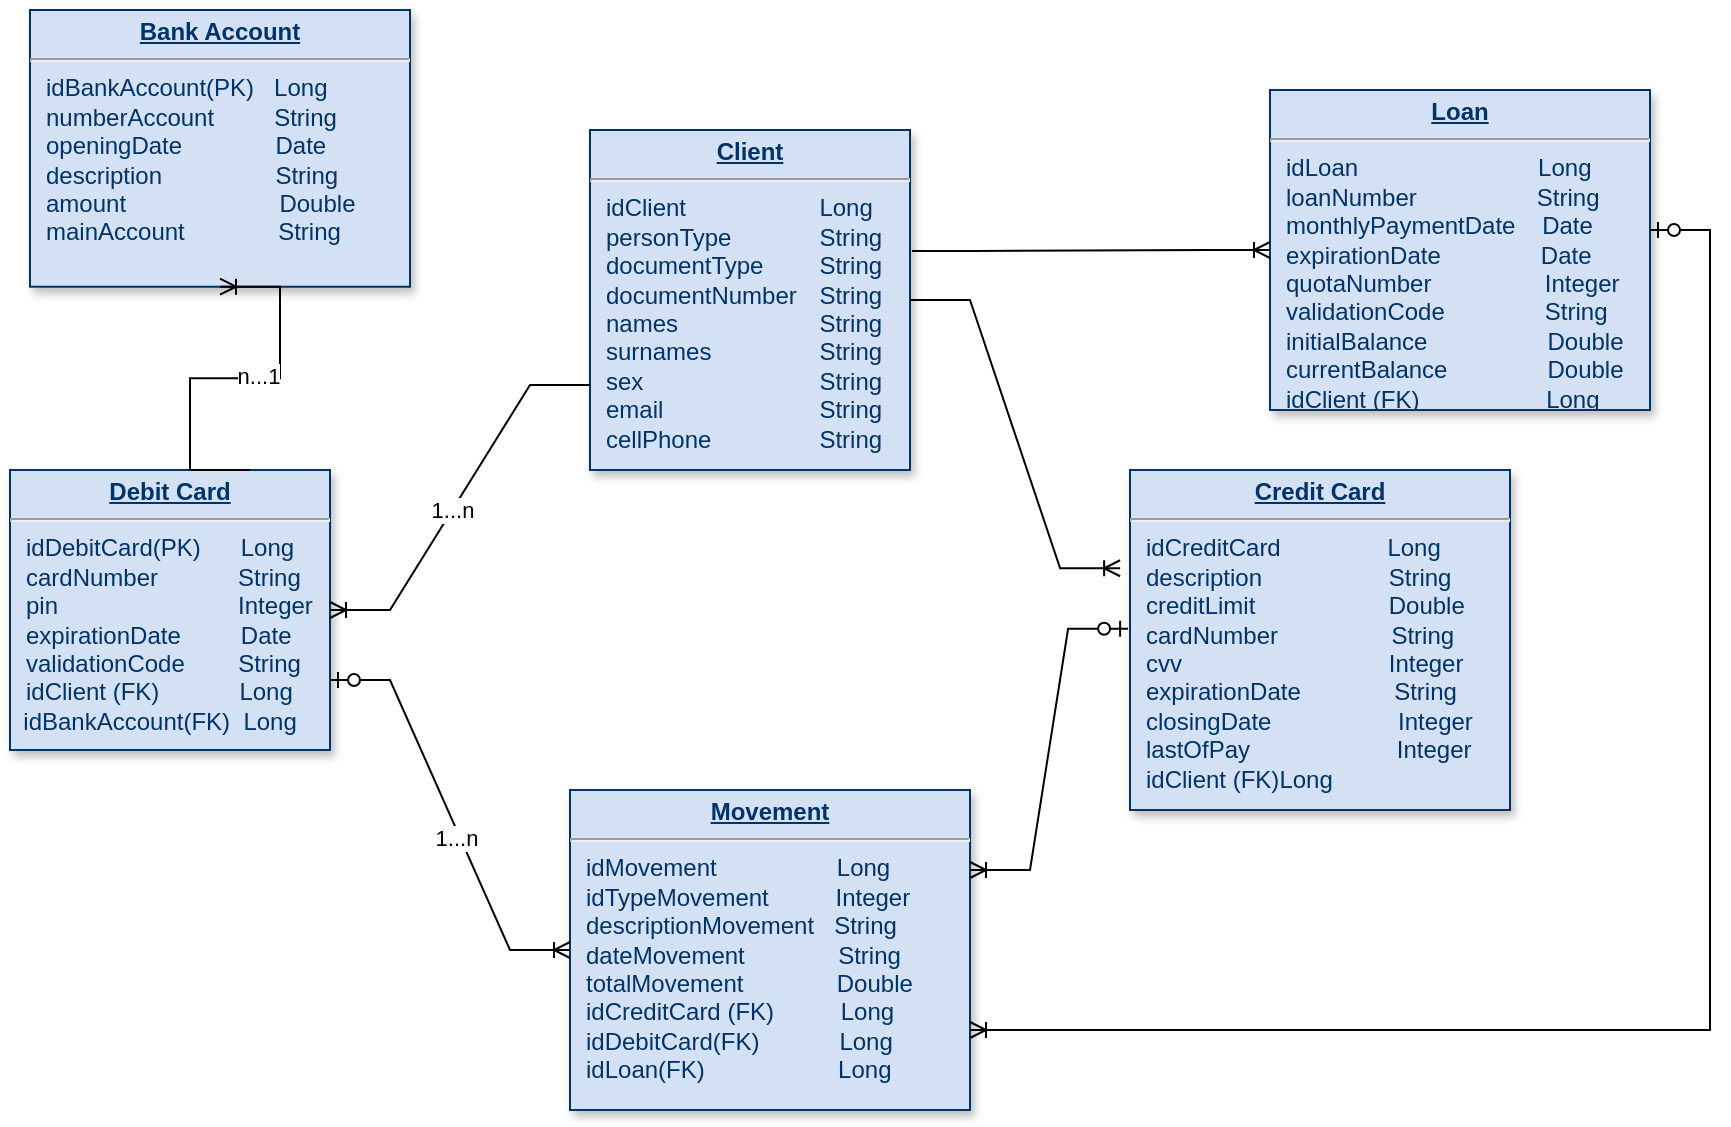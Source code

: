 <mxfile version="20.8.19" type="device"><diagram name="Page-1" id="efa7a0a1-bf9b-a30e-e6df-94a7791c09e9"><mxGraphModel dx="1120" dy="452" grid="1" gridSize="10" guides="1" tooltips="1" connect="1" arrows="1" fold="1" page="1" pageScale="1" pageWidth="826" pageHeight="1169" background="none" math="0" shadow="0"><root><mxCell id="0"/><mxCell id="1" parent="0"/><mxCell id="22" value="&lt;p style=&quot;margin: 0px; margin-top: 4px; text-align: center; text-decoration: underline;&quot;&gt;&lt;b&gt;Loan&lt;/b&gt;&lt;/p&gt;&lt;hr&gt;&lt;p style=&quot;margin: 0px; margin-left: 8px;&quot;&gt;idLoan&amp;nbsp; &amp;nbsp; &amp;nbsp; &amp;nbsp; &amp;nbsp; &amp;nbsp; &amp;nbsp; &amp;nbsp; &amp;nbsp; &amp;nbsp; &amp;nbsp; &amp;nbsp; &amp;nbsp; &amp;nbsp;Long&lt;/p&gt;&lt;p style=&quot;margin: 0px; margin-left: 8px;&quot;&gt;loanNumber&lt;span style=&quot;&quot;&gt;&amp;nbsp; &amp;nbsp; &amp;nbsp; &amp;nbsp; &amp;nbsp; &amp;nbsp; &amp;nbsp; &amp;nbsp; &amp;nbsp; &lt;/span&gt;String&lt;/p&gt;&lt;p style=&quot;margin: 0px; margin-left: 8px;&quot;&gt;monthlyPaymentDate&lt;span style=&quot;&quot;&gt;&amp;nbsp; &amp;nbsp;&amp;nbsp;&lt;/span&gt;Date&lt;/p&gt;&lt;p style=&quot;margin: 0px; margin-left: 8px;&quot;&gt;expirationDate&lt;span style=&quot;&quot;&gt;&amp;nbsp; &amp;nbsp; &amp;nbsp; &amp;nbsp; &amp;nbsp; &amp;nbsp; &amp;nbsp; &amp;nbsp;&lt;/span&gt;Date&lt;/p&gt;&lt;p style=&quot;margin: 0px; margin-left: 8px;&quot;&gt;quotaNumber&lt;span style=&quot;&quot;&gt;&amp;nbsp; &amp;nbsp; &amp;nbsp; &amp;nbsp; &amp;nbsp; &amp;nbsp; &amp;nbsp; &amp;nbsp; &amp;nbsp;&lt;/span&gt;Integer&lt;/p&gt;&lt;p style=&quot;margin: 0px; margin-left: 8px;&quot;&gt;validationCode&lt;span style=&quot;&quot;&gt;&amp;nbsp; &amp;nbsp; &amp;nbsp; &amp;nbsp; &amp;nbsp; &amp;nbsp; &amp;nbsp; &amp;nbsp;&lt;/span&gt;String&lt;/p&gt;&lt;p style=&quot;margin: 0px; margin-left: 8px;&quot;&gt;initialBalance&lt;span style=&quot;&quot;&gt;&amp;nbsp; &amp;nbsp; &amp;nbsp; &amp;nbsp; &amp;nbsp; &amp;nbsp; &amp;nbsp; &amp;nbsp; &amp;nbsp;&amp;nbsp;&lt;/span&gt;Double&lt;/p&gt;&lt;p style=&quot;margin: 0px; margin-left: 8px;&quot;&gt;currentBalance&lt;span style=&quot;&quot;&gt;&amp;nbsp; &amp;nbsp; &amp;nbsp; &amp;nbsp; &amp;nbsp; &amp;nbsp; &amp;nbsp; &amp;nbsp;&lt;/span&gt;Double&lt;/p&gt;&lt;p style=&quot;margin: 0px; margin-left: 8px;&quot;&gt;idClient&lt;span style=&quot;border-color: var(--border-color); background-color: initial;&quot;&gt;&amp;nbsp;(FK)&lt;span style=&quot;border-color: var(--border-color);&quot;&gt;&amp;nbsp; &amp;nbsp; &amp;nbsp; &amp;nbsp; &amp;nbsp; &amp;nbsp; &amp;nbsp; &amp;nbsp; &amp;nbsp; &amp;nbsp;&lt;/span&gt;&lt;/span&gt;&lt;span style=&quot;border-color: var(--border-color); background-color: initial;&quot;&gt;Long&lt;/span&gt;&lt;br&gt;&lt;/p&gt;" style="verticalAlign=top;align=left;overflow=fill;fontSize=12;fontFamily=Helvetica;html=1;strokeColor=#003366;shadow=1;fillColor=#D4E1F5;fontColor=#003366" parent="1" vertex="1"><mxGeometry x="730" y="60" width="190" height="160" as="geometry"/></mxCell><mxCell id="23" value="&lt;p style=&quot;margin: 0px; margin-top: 4px; text-align: center; text-decoration: underline;&quot;&gt;&lt;b&gt;Bank Account&lt;/b&gt;&lt;/p&gt;&lt;hr&gt;&lt;p style=&quot;margin: 0px; margin-left: 8px;&quot;&gt;idBankAccount(PK)&amp;nbsp; &amp;nbsp;Long&lt;/p&gt;&lt;p style=&quot;margin: 0px; margin-left: 8px;&quot;&gt;numberAccount&amp;nbsp; &amp;nbsp; &amp;nbsp; &amp;nbsp; &amp;nbsp;&lt;span style=&quot;&quot;&gt;&lt;/span&gt;String&lt;/p&gt;&lt;p style=&quot;margin: 0px; margin-left: 8px;&quot;&gt;openingDate&amp;nbsp; &amp;nbsp; &amp;nbsp; &amp;nbsp; &amp;nbsp; &amp;nbsp; &amp;nbsp;&amp;nbsp;&lt;span style=&quot;&quot;&gt;&lt;/span&gt;Date&lt;/p&gt;&lt;p style=&quot;margin: 0px; margin-left: 8px;&quot;&gt;description&amp;nbsp; &amp;nbsp; &amp;nbsp; &amp;nbsp; &amp;nbsp; &amp;nbsp; &amp;nbsp; &amp;nbsp; &amp;nbsp;&lt;span style=&quot;&quot;&gt;&lt;/span&gt;String&lt;/p&gt;&lt;p style=&quot;margin: 0px; margin-left: 8px;&quot;&gt;amount&amp;nbsp; &amp;nbsp; &amp;nbsp; &amp;nbsp; &amp;nbsp; &amp;nbsp; &amp;nbsp; &amp;nbsp; &amp;nbsp; &amp;nbsp; &amp;nbsp; &amp;nbsp;&lt;span style=&quot;&quot;&gt;&lt;/span&gt;Double&lt;/p&gt;&lt;p style=&quot;margin: 0px; margin-left: 8px;&quot;&gt;mainAccount&lt;span style=&quot;&quot;&gt;&amp;nbsp; &amp;nbsp; &amp;nbsp; &amp;nbsp; &amp;nbsp; &amp;nbsp; &amp;nbsp;&amp;nbsp;&lt;/span&gt;String&lt;/p&gt;" style="verticalAlign=top;align=left;overflow=fill;fontSize=12;fontFamily=Helvetica;html=1;strokeColor=#003366;shadow=1;fillColor=#D4E1F5;fontColor=#003366" parent="1" vertex="1"><mxGeometry x="110" y="20" width="190" height="138.36" as="geometry"/></mxCell><mxCell id="24" value="&lt;p style=&quot;margin: 0px; margin-top: 4px; text-align: center; text-decoration: underline;&quot;&gt;&lt;b&gt;Debit Card&lt;/b&gt;&lt;/p&gt;&lt;hr&gt;&lt;p style=&quot;margin: 0px; margin-left: 8px;&quot;&gt;idDebitCard(PK)&amp;nbsp; &amp;nbsp; &amp;nbsp; Long&lt;/p&gt;&lt;p style=&quot;margin: 0px; margin-left: 8px;&quot;&gt;cardNumber&lt;span style=&quot;&quot;&gt;&amp;nbsp; &amp;nbsp; &amp;nbsp; &amp;nbsp; &amp;nbsp; &amp;nbsp; &lt;/span&gt;String&lt;/p&gt;&lt;p style=&quot;margin: 0px; margin-left: 8px;&quot;&gt;pin&lt;span style=&quot;&quot;&gt;&amp;nbsp; &amp;nbsp; &amp;nbsp; &amp;nbsp; &amp;nbsp; &amp;nbsp; &amp;nbsp; &amp;nbsp; &amp;nbsp; &amp;nbsp; &amp;nbsp; &amp;nbsp; &amp;nbsp; &amp;nbsp;&lt;/span&gt;Integer&lt;span style=&quot;&quot;&gt;&#9;&lt;/span&gt;&lt;/p&gt;&lt;p style=&quot;margin: 0px; margin-left: 8px;&quot;&gt;expirationDate&lt;span style=&quot;&quot;&gt;&amp;nbsp; &amp;nbsp; &amp;nbsp; &amp;nbsp; &amp;nbsp;&lt;/span&gt;Date&lt;/p&gt;&lt;p style=&quot;margin: 0px; margin-left: 8px;&quot;&gt;validationCode&lt;span style=&quot;&quot;&gt;&amp;nbsp; &amp;nbsp; &amp;nbsp; &amp;nbsp; &lt;/span&gt;String&lt;/p&gt;&lt;p style=&quot;margin: 0px; margin-left: 8px;&quot;&gt;idClient (FK)&amp;nbsp; &amp;nbsp; &amp;nbsp; &amp;nbsp; &amp;nbsp; &amp;nbsp; Long&lt;/p&gt;&amp;nbsp; idBankAccount(FK)&amp;nbsp; Long&lt;span style=&quot;background-color: initial;&quot;&gt;&lt;br&gt;&amp;nbsp; &amp;nbsp; &amp;nbsp; &amp;nbsp; &amp;nbsp; &amp;nbsp; &amp;nbsp;&amp;nbsp;&lt;/span&gt;&lt;br&gt;&lt;div&gt;&lt;br&gt;&lt;/div&gt;" style="verticalAlign=top;align=left;overflow=fill;fontSize=12;fontFamily=Helvetica;html=1;strokeColor=#003366;shadow=1;fillColor=#D4E1F5;fontColor=#003366" parent="1" vertex="1"><mxGeometry x="100" y="250" width="160" height="140" as="geometry"/></mxCell><mxCell id="25" value="&lt;p style=&quot;margin: 0px; margin-top: 4px; text-align: center; text-decoration: underline;&quot;&gt;&lt;b&gt;Client&lt;/b&gt;&lt;/p&gt;&lt;hr&gt;&lt;p style=&quot;margin: 0px; margin-left: 8px;&quot;&gt;&lt;span style=&quot;background-color: initial;&quot;&gt;idClient&lt;/span&gt;&lt;span style=&quot;background-color: initial;&quot;&gt;&#9;&lt;span style=&quot;white-space: pre;&quot;&gt;&#9;&lt;/span&gt;&lt;span style=&quot;white-space: pre;&quot;&gt;&#9;&lt;/span&gt;&lt;span style=&quot;white-space: pre;&quot;&gt;&#9;&lt;/span&gt;&lt;/span&gt;&lt;span style=&quot;background-color: initial;&quot;&gt;Long&lt;/span&gt;&lt;/p&gt;&lt;p style=&quot;margin: 0px; margin-left: 8px;&quot;&gt;personType&lt;span style=&quot;&quot;&gt;&#9;&lt;span style=&quot;white-space: pre;&quot;&gt;&#9;&lt;/span&gt;&lt;span style=&quot;white-space: pre;&quot;&gt;&#9;&lt;/span&gt;&lt;/span&gt;String&lt;/p&gt;&lt;p style=&quot;margin: 0px; margin-left: 8px;&quot;&gt;documentType&amp;nbsp; &lt;span style=&quot;white-space: pre;&quot;&gt;&#9;&lt;/span&gt;String&lt;/p&gt;&lt;p style=&quot;margin: 0px; margin-left: 8px;&quot;&gt;documentNumber &lt;span style=&quot;white-space: pre;&quot;&gt;&#9;&lt;/span&gt;String&lt;/p&gt;&lt;p style=&quot;margin: 0px; margin-left: 8px;&quot;&gt;names&amp;nbsp; &amp;nbsp; &amp;nbsp; &amp;nbsp; &lt;span style=&quot;white-space: pre;&quot;&gt;&#9;&lt;/span&gt;&lt;span style=&quot;white-space: pre;&quot;&gt;&#9;&lt;/span&gt;String&lt;/p&gt;&lt;p style=&quot;margin: 0px; margin-left: 8px;&quot;&gt;surnames&amp;nbsp; &amp;nbsp; &amp;nbsp;&lt;span style=&quot;&quot;&gt;&#9;&lt;span style=&quot;white-space: pre;&quot;&gt;&#9;&lt;/span&gt;&lt;span style=&quot;white-space: pre;&quot;&gt;&#9;&lt;/span&gt;&lt;/span&gt;String&lt;/p&gt;&lt;p style=&quot;margin: 0px; margin-left: 8px;&quot;&gt;sex&amp;nbsp; &amp;nbsp; &amp;nbsp; &amp;nbsp; &amp;nbsp; &lt;span style=&quot;white-space: pre;&quot;&gt;&#9;&lt;/span&gt;&lt;span style=&quot;white-space: pre;&quot;&gt;&#9;&lt;/span&gt;String&lt;/p&gt;&lt;p style=&quot;margin: 0px; margin-left: 8px;&quot;&gt;email&amp;nbsp; &amp;nbsp; &amp;nbsp; &amp;nbsp; &lt;span style=&quot;white-space: pre;&quot;&gt;&#9;&lt;/span&gt;&lt;span style=&quot;white-space: pre;&quot;&gt;&#9;&lt;/span&gt;String&lt;/p&gt;&lt;p style=&quot;margin: 0px; margin-left: 8px;&quot;&gt;cellPhone&amp;nbsp; &amp;nbsp; &lt;span style=&quot;white-space: pre;&quot;&gt;&#9;&lt;/span&gt;&lt;span style=&quot;white-space: pre;&quot;&gt;&#9;&lt;/span&gt;String&lt;/p&gt;&lt;p style=&quot;margin: 0px; margin-left: 8px;&quot;&gt;&lt;br&gt;&lt;/p&gt;&lt;p style=&quot;margin: 0px; margin-left: 8px;&quot;&gt;&lt;br&gt;&lt;/p&gt;" style="verticalAlign=top;align=left;overflow=fill;fontSize=12;fontFamily=Helvetica;html=1;strokeColor=#003366;shadow=1;fillColor=#D4E1F5;fontColor=#003366" parent="1" vertex="1"><mxGeometry x="390" y="80" width="160" height="170" as="geometry"/></mxCell><mxCell id="29" value="&lt;p style=&quot;margin: 0px; margin-top: 4px; text-align: center; text-decoration: underline;&quot;&gt;&lt;b&gt;Credit Card&lt;/b&gt;&lt;/p&gt;&lt;hr&gt;&lt;p style=&quot;margin: 0px; margin-left: 8px;&quot;&gt;idCreditCard&amp;nbsp; &amp;nbsp; &amp;nbsp; &amp;nbsp; &amp;nbsp; &amp;nbsp; &amp;nbsp; &amp;nbsp; Long&lt;/p&gt;&lt;p style=&quot;margin: 0px; margin-left: 8px;&quot;&gt;description&lt;span style=&quot;&quot;&gt;&#9;&lt;/span&gt;&lt;span style=&quot;&quot;&gt;&#9;&lt;/span&gt;&amp;nbsp; &amp;nbsp; &amp;nbsp; &amp;nbsp; &amp;nbsp; &amp;nbsp; &amp;nbsp; &amp;nbsp; &amp;nbsp; String&lt;br&gt;&lt;/p&gt;&lt;p style=&quot;margin: 0px; margin-left: 8px;&quot;&gt;creditLimit&amp;nbsp; &amp;nbsp; &amp;nbsp; &amp;nbsp; &amp;nbsp; &amp;nbsp; &amp;nbsp; &amp;nbsp; &amp;nbsp; &amp;nbsp;&amp;nbsp;Double&lt;br&gt;&lt;/p&gt;&lt;p style=&quot;margin: 0px; margin-left: 8px;&quot;&gt;cardNumber&lt;span style=&quot;&quot;&gt;&amp;nbsp; &amp;nbsp; &amp;nbsp; &amp;nbsp; &amp;nbsp; &amp;nbsp; &amp;nbsp; &amp;nbsp; &amp;nbsp;&lt;/span&gt;String&lt;/p&gt;&lt;p style=&quot;margin: 0px; margin-left: 8px;&quot;&gt;&lt;span style=&quot;&quot;&gt;cvv&amp;nbsp; &amp;nbsp; &amp;nbsp; &amp;nbsp; &amp;nbsp; &amp;nbsp; &amp;nbsp; &amp;nbsp; &amp;nbsp; &amp;nbsp; &amp;nbsp; &amp;nbsp; &amp;nbsp; &amp;nbsp; &amp;nbsp; &amp;nbsp;&lt;/span&gt;Integer&lt;/p&gt;&lt;p style=&quot;margin: 0px; margin-left: 8px;&quot;&gt;expirationDate&lt;span style=&quot;&quot;&gt;&amp;nbsp; &amp;nbsp; &amp;nbsp; &amp;nbsp; &amp;nbsp; &amp;nbsp; &amp;nbsp; String&lt;/span&gt;&lt;/p&gt;&lt;p style=&quot;margin: 0px; margin-left: 8px;&quot;&gt;closingDate&lt;span style=&quot;&quot;&gt;&amp;nbsp; &amp;nbsp; &amp;nbsp; &amp;nbsp; &amp;nbsp; &amp;nbsp; &amp;nbsp; &amp;nbsp; &amp;nbsp; &amp;nbsp;Integer&lt;/span&gt;&lt;/p&gt;&lt;p style=&quot;margin: 0px; margin-left: 8px;&quot;&gt;&lt;span style=&quot;&quot;&gt;lastOfPay&lt;span style=&quot;&quot;&gt;&#9;&lt;/span&gt;&lt;span style=&quot;&quot;&gt;&#9;&lt;/span&gt;&amp;nbsp; &amp;nbsp; &amp;nbsp; &amp;nbsp; &amp;nbsp; &amp;nbsp; &amp;nbsp; &amp;nbsp; &amp;nbsp; &amp;nbsp; &amp;nbsp;Integer&lt;/span&gt;&lt;/p&gt;&lt;p style=&quot;margin: 0px; margin-left: 8px;&quot;&gt;idClient&amp;nbsp;(FK)&lt;span style=&quot;border-color: var(--border-color); background-color: initial;&quot;&gt;&lt;/span&gt;&lt;span style=&quot;border-color: var(--border-color); background-color: initial;&quot;&gt;Long&lt;/span&gt;&lt;br&gt;&lt;/p&gt;" style="verticalAlign=top;align=left;overflow=fill;fontSize=12;fontFamily=Helvetica;html=1;strokeColor=#003366;shadow=1;fillColor=#D4E1F5;fontColor=#003366" parent="1" vertex="1"><mxGeometry x="660" y="250" width="190" height="170" as="geometry"/></mxCell><mxCell id="0JvgfFS3--CC_3Sar46_-112" value="&lt;p style=&quot;margin: 0px; margin-top: 4px; text-align: center; text-decoration: underline;&quot;&gt;&lt;b&gt;Movement&lt;/b&gt;&lt;/p&gt;&lt;hr&gt;&lt;p style=&quot;margin: 0px; margin-left: 8px;&quot;&gt;idMovement&amp;nbsp; &amp;nbsp; &amp;nbsp; &amp;nbsp; &amp;nbsp; &amp;nbsp;&lt;span style=&quot;&quot;&gt;&amp;nbsp; &amp;nbsp; &amp;nbsp; &amp;nbsp;&lt;/span&gt;Long&lt;/p&gt;&lt;p style=&quot;margin: 0px; margin-left: 8px;&quot;&gt;&lt;span style=&quot;background-color: initial;&quot;&gt;idTypeMovement&lt;span style=&quot;&quot;&gt;&amp;nbsp; &amp;nbsp; &amp;nbsp; &amp;nbsp; &amp;nbsp;&amp;nbsp;&lt;/span&gt;&lt;span style=&quot;&quot;&gt;&lt;/span&gt;Integer&lt;/span&gt;&lt;/p&gt;&lt;p style=&quot;margin: 0px; margin-left: 8px;&quot;&gt;descriptionMovement&lt;span style=&quot;&quot;&gt;&amp;nbsp; &amp;nbsp;&lt;/span&gt;String&lt;/p&gt;&lt;p style=&quot;margin: 0px; margin-left: 8px;&quot;&gt;dateMovement&lt;span style=&quot;&quot;&gt;&amp;nbsp; &amp;nbsp; &amp;nbsp; &amp;nbsp; &amp;nbsp; &amp;nbsp; &amp;nbsp;&amp;nbsp;&lt;/span&gt;&lt;span style=&quot;&quot;&gt;&lt;/span&gt;String&lt;/p&gt;&lt;p style=&quot;margin: 0px; margin-left: 8px;&quot;&gt;totalMovement&lt;span style=&quot;&quot;&gt;&amp;nbsp; &amp;nbsp; &amp;nbsp; &amp;nbsp; &amp;nbsp; &amp;nbsp; &amp;nbsp;&amp;nbsp;&lt;/span&gt;&lt;span style=&quot;&quot;&gt;&lt;/span&gt;Double&lt;/p&gt;&lt;p style=&quot;margin: 0px; margin-left: 8px;&quot;&gt;idCreditCard&lt;span style=&quot;&quot;&gt;&amp;nbsp;(&lt;/span&gt;&lt;span style=&quot;&quot;&gt;&lt;/span&gt;&lt;span style=&quot;&quot;&gt;&lt;/span&gt;FK)&amp;nbsp; &amp;nbsp; &amp;nbsp; &amp;nbsp; &amp;nbsp; Long&lt;/p&gt;&lt;p style=&quot;margin: 0px; margin-left: 8px;&quot;&gt;idDebitCard(FK)&amp;nbsp; &amp;nbsp; &amp;nbsp; &amp;nbsp; &amp;nbsp; &amp;nbsp; Long&lt;br&gt;&lt;/p&gt;&lt;p style=&quot;margin: 0px; margin-left: 8px;&quot;&gt;idLoan(FK)&amp;nbsp; &amp;nbsp; &amp;nbsp; &amp;nbsp; &amp;nbsp; &amp;nbsp; &amp;nbsp; &amp;nbsp; &amp;nbsp; &amp;nbsp; Long&lt;br&gt;&lt;/p&gt;" style="verticalAlign=top;align=left;overflow=fill;fontSize=12;fontFamily=Helvetica;html=1;strokeColor=#003366;shadow=1;fillColor=#D4E1F5;fontColor=#003366" parent="1" vertex="1"><mxGeometry x="380" y="410" width="200" height="160" as="geometry"/></mxCell><mxCell id="P33aBQepxVh9hwCYxy_W-117" value="" style="edgeStyle=entityRelationEdgeStyle;fontSize=12;html=1;endArrow=ERoneToMany;rounded=0;entryX=0;entryY=0.5;entryDx=0;entryDy=0;exitX=1.006;exitY=0.356;exitDx=0;exitDy=0;exitPerimeter=0;" parent="1" source="25" target="22" edge="1"><mxGeometry width="100" height="100" relative="1" as="geometry"><mxPoint x="250" y="210" as="sourcePoint"/><mxPoint x="350" y="110" as="targetPoint"/></mxGeometry></mxCell><mxCell id="P33aBQepxVh9hwCYxy_W-118" value="" style="edgeStyle=entityRelationEdgeStyle;fontSize=12;html=1;endArrow=ERoneToMany;rounded=0;entryX=-0.026;entryY=0.289;entryDx=0;entryDy=0;entryPerimeter=0;exitX=1;exitY=0.5;exitDx=0;exitDy=0;" parent="1" source="25" target="29" edge="1"><mxGeometry width="100" height="100" relative="1" as="geometry"><mxPoint x="570" y="330" as="sourcePoint"/><mxPoint x="670" y="230" as="targetPoint"/></mxGeometry></mxCell><mxCell id="P33aBQepxVh9hwCYxy_W-120" value="" style="edgeStyle=entityRelationEdgeStyle;fontSize=12;html=1;endArrow=ERoneToMany;rounded=0;exitX=0;exitY=0.75;exitDx=0;exitDy=0;entryX=1;entryY=0.5;entryDx=0;entryDy=0;" parent="1" source="25" target="24" edge="1"><mxGeometry width="100" height="100" relative="1" as="geometry"><mxPoint x="250" y="330" as="sourcePoint"/><mxPoint x="280" y="210" as="targetPoint"/></mxGeometry></mxCell><mxCell id="dW4lw-wTIZpIkDnQBouU-114" value="1...n" style="edgeLabel;html=1;align=center;verticalAlign=middle;resizable=0;points=[];" parent="P33aBQepxVh9hwCYxy_W-120" vertex="1" connectable="0"><mxGeometry x="0.488" y="-1" relative="1" as="geometry"><mxPoint x="21" y="-33" as="offset"/></mxGeometry></mxCell><mxCell id="P33aBQepxVh9hwCYxy_W-123" value="" style="edgeStyle=entityRelationEdgeStyle;fontSize=12;html=1;endArrow=ERoneToMany;startArrow=ERzeroToOne;rounded=0;exitX=1;exitY=0.75;exitDx=0;exitDy=0;entryX=0;entryY=0.5;entryDx=0;entryDy=0;" parent="1" source="24" target="0JvgfFS3--CC_3Sar46_-112" edge="1"><mxGeometry width="100" height="100" relative="1" as="geometry"><mxPoint x="210" y="530" as="sourcePoint"/><mxPoint x="310" y="430" as="targetPoint"/></mxGeometry></mxCell><mxCell id="P33aBQepxVh9hwCYxy_W-132" value="1...n" style="edgeLabel;html=1;align=center;verticalAlign=middle;resizable=0;points=[];" parent="P33aBQepxVh9hwCYxy_W-123" vertex="1" connectable="0"><mxGeometry x="0.105" y="-2" relative="1" as="geometry"><mxPoint as="offset"/></mxGeometry></mxCell><mxCell id="P33aBQepxVh9hwCYxy_W-125" value="" style="edgeStyle=entityRelationEdgeStyle;fontSize=12;html=1;endArrow=ERoneToMany;startArrow=ERzeroToOne;rounded=0;exitX=-0.005;exitY=0.467;exitDx=0;exitDy=0;exitPerimeter=0;entryX=1;entryY=0.25;entryDx=0;entryDy=0;" parent="1" source="29" target="0JvgfFS3--CC_3Sar46_-112" edge="1"><mxGeometry width="100" height="100" relative="1" as="geometry"><mxPoint x="380" y="590" as="sourcePoint"/><mxPoint x="480" y="490" as="targetPoint"/></mxGeometry></mxCell><mxCell id="P33aBQepxVh9hwCYxy_W-126" value="" style="edgeStyle=entityRelationEdgeStyle;fontSize=12;html=1;endArrow=ERoneToMany;startArrow=ERzeroToOne;rounded=0;entryX=1;entryY=0.75;entryDx=0;entryDy=0;" parent="1" target="0JvgfFS3--CC_3Sar46_-112" edge="1"><mxGeometry width="100" height="100" relative="1" as="geometry"><mxPoint x="920" y="130" as="sourcePoint"/><mxPoint x="350" y="530" as="targetPoint"/></mxGeometry></mxCell><mxCell id="eH8CfY3naqpnWM7FGSbw-30" value="" style="edgeStyle=entityRelationEdgeStyle;fontSize=12;html=1;endArrow=ERoneToMany;rounded=0;entryX=0.5;entryY=1;entryDx=0;entryDy=0;exitX=0.75;exitY=0;exitDx=0;exitDy=0;" edge="1" parent="1" source="24" target="23"><mxGeometry width="100" height="100" relative="1" as="geometry"><mxPoint x="20" y="290" as="sourcePoint"/><mxPoint x="120" y="190" as="targetPoint"/></mxGeometry></mxCell><mxCell id="eH8CfY3naqpnWM7FGSbw-31" value="n...1" style="edgeLabel;html=1;align=center;verticalAlign=middle;resizable=0;points=[];" vertex="1" connectable="0" parent="eH8CfY3naqpnWM7FGSbw-30"><mxGeometry x="0.117" y="1" relative="1" as="geometry"><mxPoint as="offset"/></mxGeometry></mxCell></root></mxGraphModel></diagram></mxfile>